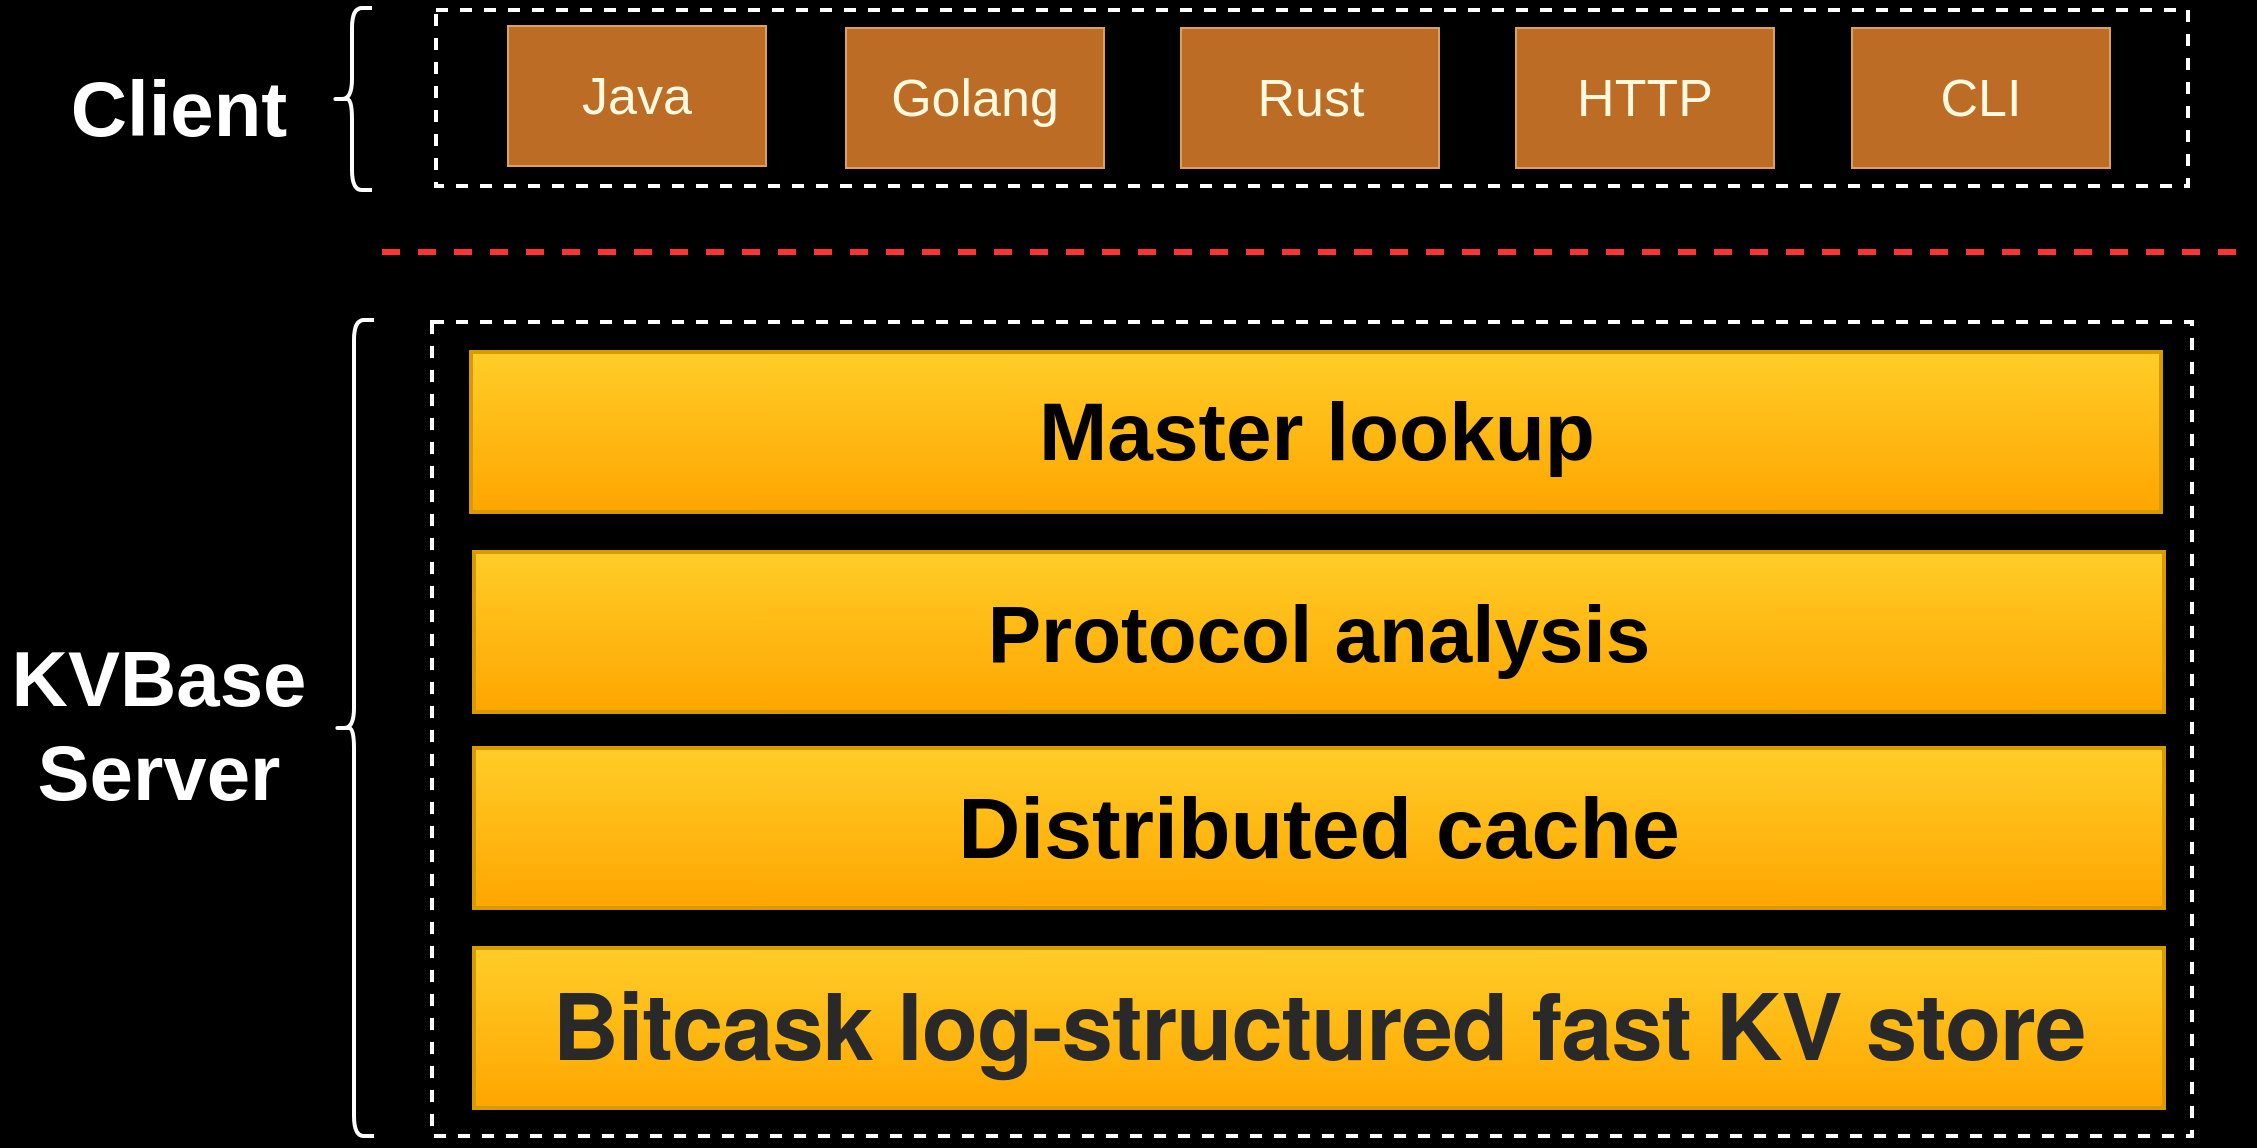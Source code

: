 <mxfile version="15.9.6" type="github">
  <diagram id="PlUtzTMPQcPyVzWgy3uj" name="第 1 页">
    <mxGraphModel dx="1706" dy="766" grid="0" gridSize="10" guides="1" tooltips="1" connect="1" arrows="1" fold="1" page="0" pageScale="1" pageWidth="1169" pageHeight="1654" background="#000000" math="0" shadow="0">
      <root>
        <mxCell id="0" />
        <mxCell id="1" parent="0" />
        <mxCell id="hpPG-VdFGzwVkVjgIaD0-8" value="" style="group;labelBackgroundColor=none;strokeWidth=2;shadow=1;strokeColor=#FFFFFF;dashed=1;" vertex="1" connectable="0" parent="1">
          <mxGeometry x="154" y="73" width="876" height="88" as="geometry" />
        </mxCell>
        <mxCell id="hpPG-VdFGzwVkVjgIaD0-2" value="" style="rounded=1;whiteSpace=wrap;html=1;strokeWidth=2;strokeColor=none;fillColor=none;fontColor=#FEFAE0;" vertex="1" parent="hpPG-VdFGzwVkVjgIaD0-8">
          <mxGeometry width="876" height="88" as="geometry" />
        </mxCell>
        <mxCell id="hpPG-VdFGzwVkVjgIaD0-3" value="&lt;font style=&quot;font-size: 26px&quot;&gt;Java&lt;/font&gt;" style="rounded=0;whiteSpace=wrap;html=1;fillColor=#BC6C25;strokeColor=#DDA15E;fontColor=#FEFAE0;" vertex="1" parent="hpPG-VdFGzwVkVjgIaD0-8">
          <mxGeometry x="36" y="8" width="129" height="70" as="geometry" />
        </mxCell>
        <mxCell id="hpPG-VdFGzwVkVjgIaD0-4" value="&lt;span style=&quot;font-size: 26px&quot;&gt;Golang&lt;/span&gt;" style="rounded=0;whiteSpace=wrap;html=1;fillColor=#BC6C25;strokeColor=#DDA15E;fontColor=#FEFAE0;" vertex="1" parent="hpPG-VdFGzwVkVjgIaD0-8">
          <mxGeometry x="205" y="9" width="129" height="70" as="geometry" />
        </mxCell>
        <mxCell id="hpPG-VdFGzwVkVjgIaD0-5" value="&lt;span style=&quot;font-size: 26px&quot;&gt;Rust&lt;/span&gt;" style="rounded=0;whiteSpace=wrap;html=1;fillColor=#BC6C25;strokeColor=#DDA15E;fontColor=#FEFAE0;" vertex="1" parent="hpPG-VdFGzwVkVjgIaD0-8">
          <mxGeometry x="372.5" y="9" width="129" height="70" as="geometry" />
        </mxCell>
        <mxCell id="hpPG-VdFGzwVkVjgIaD0-6" value="&lt;span style=&quot;font-size: 26px&quot;&gt;HTTP&lt;/span&gt;" style="rounded=0;whiteSpace=wrap;html=1;fillColor=#BC6C25;strokeColor=#DDA15E;fontColor=#FEFAE0;" vertex="1" parent="hpPG-VdFGzwVkVjgIaD0-8">
          <mxGeometry x="540" y="9" width="129" height="70" as="geometry" />
        </mxCell>
        <mxCell id="hpPG-VdFGzwVkVjgIaD0-7" value="&lt;span style=&quot;font-size: 26px&quot;&gt;CLI&lt;/span&gt;" style="rounded=0;whiteSpace=wrap;html=1;fillColor=#BC6C25;strokeColor=#DDA15E;fontColor=#FEFAE0;" vertex="1" parent="hpPG-VdFGzwVkVjgIaD0-8">
          <mxGeometry x="708" y="9" width="129" height="70" as="geometry" />
        </mxCell>
        <mxCell id="hpPG-VdFGzwVkVjgIaD0-9" value="" style="endArrow=none;dashed=1;html=1;rounded=1;sketch=0;fontColor=#FEFAE0;curved=0;strokeWidth=3;strokeColor=#FF3333;" edge="1" parent="1">
          <mxGeometry width="50" height="50" relative="1" as="geometry">
            <mxPoint x="127" y="194" as="sourcePoint" />
            <mxPoint x="1061" y="194" as="targetPoint" />
          </mxGeometry>
        </mxCell>
        <mxCell id="hpPG-VdFGzwVkVjgIaD0-12" value="" style="rounded=0;whiteSpace=wrap;html=1;sketch=0;fontColor=#FEFAE0;strokeColor=#FFFFFF;fillColor=none;dashed=1;strokeWidth=2;" vertex="1" parent="1">
          <mxGeometry x="152" y="229" width="880" height="407" as="geometry" />
        </mxCell>
        <mxCell id="hpPG-VdFGzwVkVjgIaD0-13" value="&lt;font style=&quot;font-size: 40px&quot;&gt;Protocol analysis&lt;/font&gt;" style="rounded=0;whiteSpace=wrap;html=1;sketch=0;strokeColor=#d79b00;strokeWidth=2;fillColor=#ffcd28;gradientColor=#ffa500;fontSize=33;fontStyle=1" vertex="1" parent="1">
          <mxGeometry x="173" y="344" width="845" height="80" as="geometry" />
        </mxCell>
        <mxCell id="hpPG-VdFGzwVkVjgIaD0-14" value="&lt;b&gt;&lt;font style=&quot;font-size: 43px&quot;&gt;Distributed cache&lt;/font&gt;&lt;/b&gt;" style="rounded=0;whiteSpace=wrap;html=1;sketch=0;strokeWidth=2;fillColor=#ffcd28;gradientColor=#ffa500;strokeColor=#d79b00;" vertex="1" parent="1">
          <mxGeometry x="173" y="442" width="845" height="80" as="geometry" />
        </mxCell>
        <mxCell id="hpPG-VdFGzwVkVjgIaD0-15" value="&lt;h1 id=&quot;205b&quot; class=&quot;gi dl gj bb gk gl gm gn go gp gq gr gs gt gu gv gw gx gy gz ha hb hc hd he hf hg&quot; style=&quot;box-sizing: inherit ; margin: 0.6em 0px -0.27em ; font-family: &amp;#34;sohne&amp;#34; , &amp;#34;helvetica neue&amp;#34; , &amp;#34;helvetica&amp;#34; , &amp;#34;arial&amp;#34; , sans-serif ; letter-spacing: -0.011em ; line-height: 56px ; color: rgb(41 , 41 , 41) ; font-size: 46px&quot;&gt;Bitcask log-structured fast KV store&lt;/h1&gt;&lt;div&gt;&lt;br&gt;&lt;/div&gt;&lt;div class=&quot;cx&quot; style=&quot;box-sizing: inherit ; margin-top: 32px ; color: rgba(0 , 0 , 0 , 0.8) ; font-family: , , &amp;#34;system-ui&amp;#34; , &amp;#34;segoe ui&amp;#34; , &amp;#34;roboto&amp;#34; , &amp;#34;oxygen&amp;#34; , &amp;#34;ubuntu&amp;#34; , &amp;#34;cantarell&amp;#34; , &amp;#34;open sans&amp;#34; , &amp;#34;helvetica neue&amp;#34; , sans-serif ; font-size: medium&quot;&gt;&lt;div class=&quot;n ck hh hi hj&quot; style=&quot;box-sizing: inherit ; display: flex ; justify-content: space-between&quot;&gt;&lt;div class=&quot;o n&quot; style=&quot;box-sizing: inherit ; display: flex ; align-items: center&quot;&gt;&lt;div style=&quot;box-sizing: inherit&quot;&gt;&lt;a href=&quot;https://medium.com/@arpitbhayani?source=post_page-----c6c728a9536b-----------------------------------&quot; style=&quot;box-sizing: inherit&quot;&gt;&lt;/a&gt;&lt;/div&gt;&lt;/div&gt;&lt;/div&gt;&lt;/div&gt;" style="rounded=0;whiteSpace=wrap;html=1;sketch=0;strokeColor=#d79b00;strokeWidth=2;fillColor=#ffcd28;gradientColor=#ffa500;" vertex="1" parent="1">
          <mxGeometry x="173" y="542" width="845" height="80" as="geometry" />
        </mxCell>
        <mxCell id="hpPG-VdFGzwVkVjgIaD0-17" value="" style="shape=curlyBracket;whiteSpace=wrap;html=1;rounded=1;sketch=0;fontSize=39;fontColor=#000000;strokeColor=#FFFFFF;strokeWidth=2;fillColor=default;gradientColor=none;" vertex="1" parent="1">
          <mxGeometry x="103" y="228" width="20" height="408" as="geometry" />
        </mxCell>
        <mxCell id="hpPG-VdFGzwVkVjgIaD0-18" value="&lt;font color=&quot;#ffffff&quot;&gt;&lt;b&gt;KVBase&lt;br&gt;Server&lt;/b&gt;&lt;br&gt;&lt;/font&gt;" style="text;html=1;align=center;verticalAlign=middle;resizable=0;points=[];autosize=1;strokeColor=none;fillColor=none;fontSize=39;fontColor=#000000;" vertex="1" parent="1">
          <mxGeometry x="-64" y="382" width="157" height="98" as="geometry" />
        </mxCell>
        <mxCell id="hpPG-VdFGzwVkVjgIaD0-19" value="" style="shape=curlyBracket;whiteSpace=wrap;html=1;rounded=1;labelBackgroundColor=none;sketch=0;fontSize=39;fontColor=#FFFFFF;strokeColor=#FFFFFF;strokeWidth=2;fillColor=default;gradientColor=none;" vertex="1" parent="1">
          <mxGeometry x="102" y="72" width="20" height="91" as="geometry" />
        </mxCell>
        <mxCell id="hpPG-VdFGzwVkVjgIaD0-20" value="&lt;b&gt;Client&lt;/b&gt;" style="text;html=1;align=center;verticalAlign=middle;resizable=0;points=[];autosize=1;strokeColor=none;fillColor=none;fontSize=39;fontColor=#FFFFFF;" vertex="1" parent="1">
          <mxGeometry x="-34" y="97" width="118" height="51" as="geometry" />
        </mxCell>
        <mxCell id="hpPG-VdFGzwVkVjgIaD0-21" value="&lt;font style=&quot;font-size: 41px&quot;&gt;Master lookup&lt;/font&gt;" style="rounded=0;whiteSpace=wrap;html=1;sketch=0;strokeColor=#d79b00;strokeWidth=2;fillColor=#ffcd28;gradientColor=#ffa500;fontSize=33;fontStyle=1" vertex="1" parent="1">
          <mxGeometry x="171.5" y="244" width="845" height="80" as="geometry" />
        </mxCell>
      </root>
    </mxGraphModel>
  </diagram>
</mxfile>
